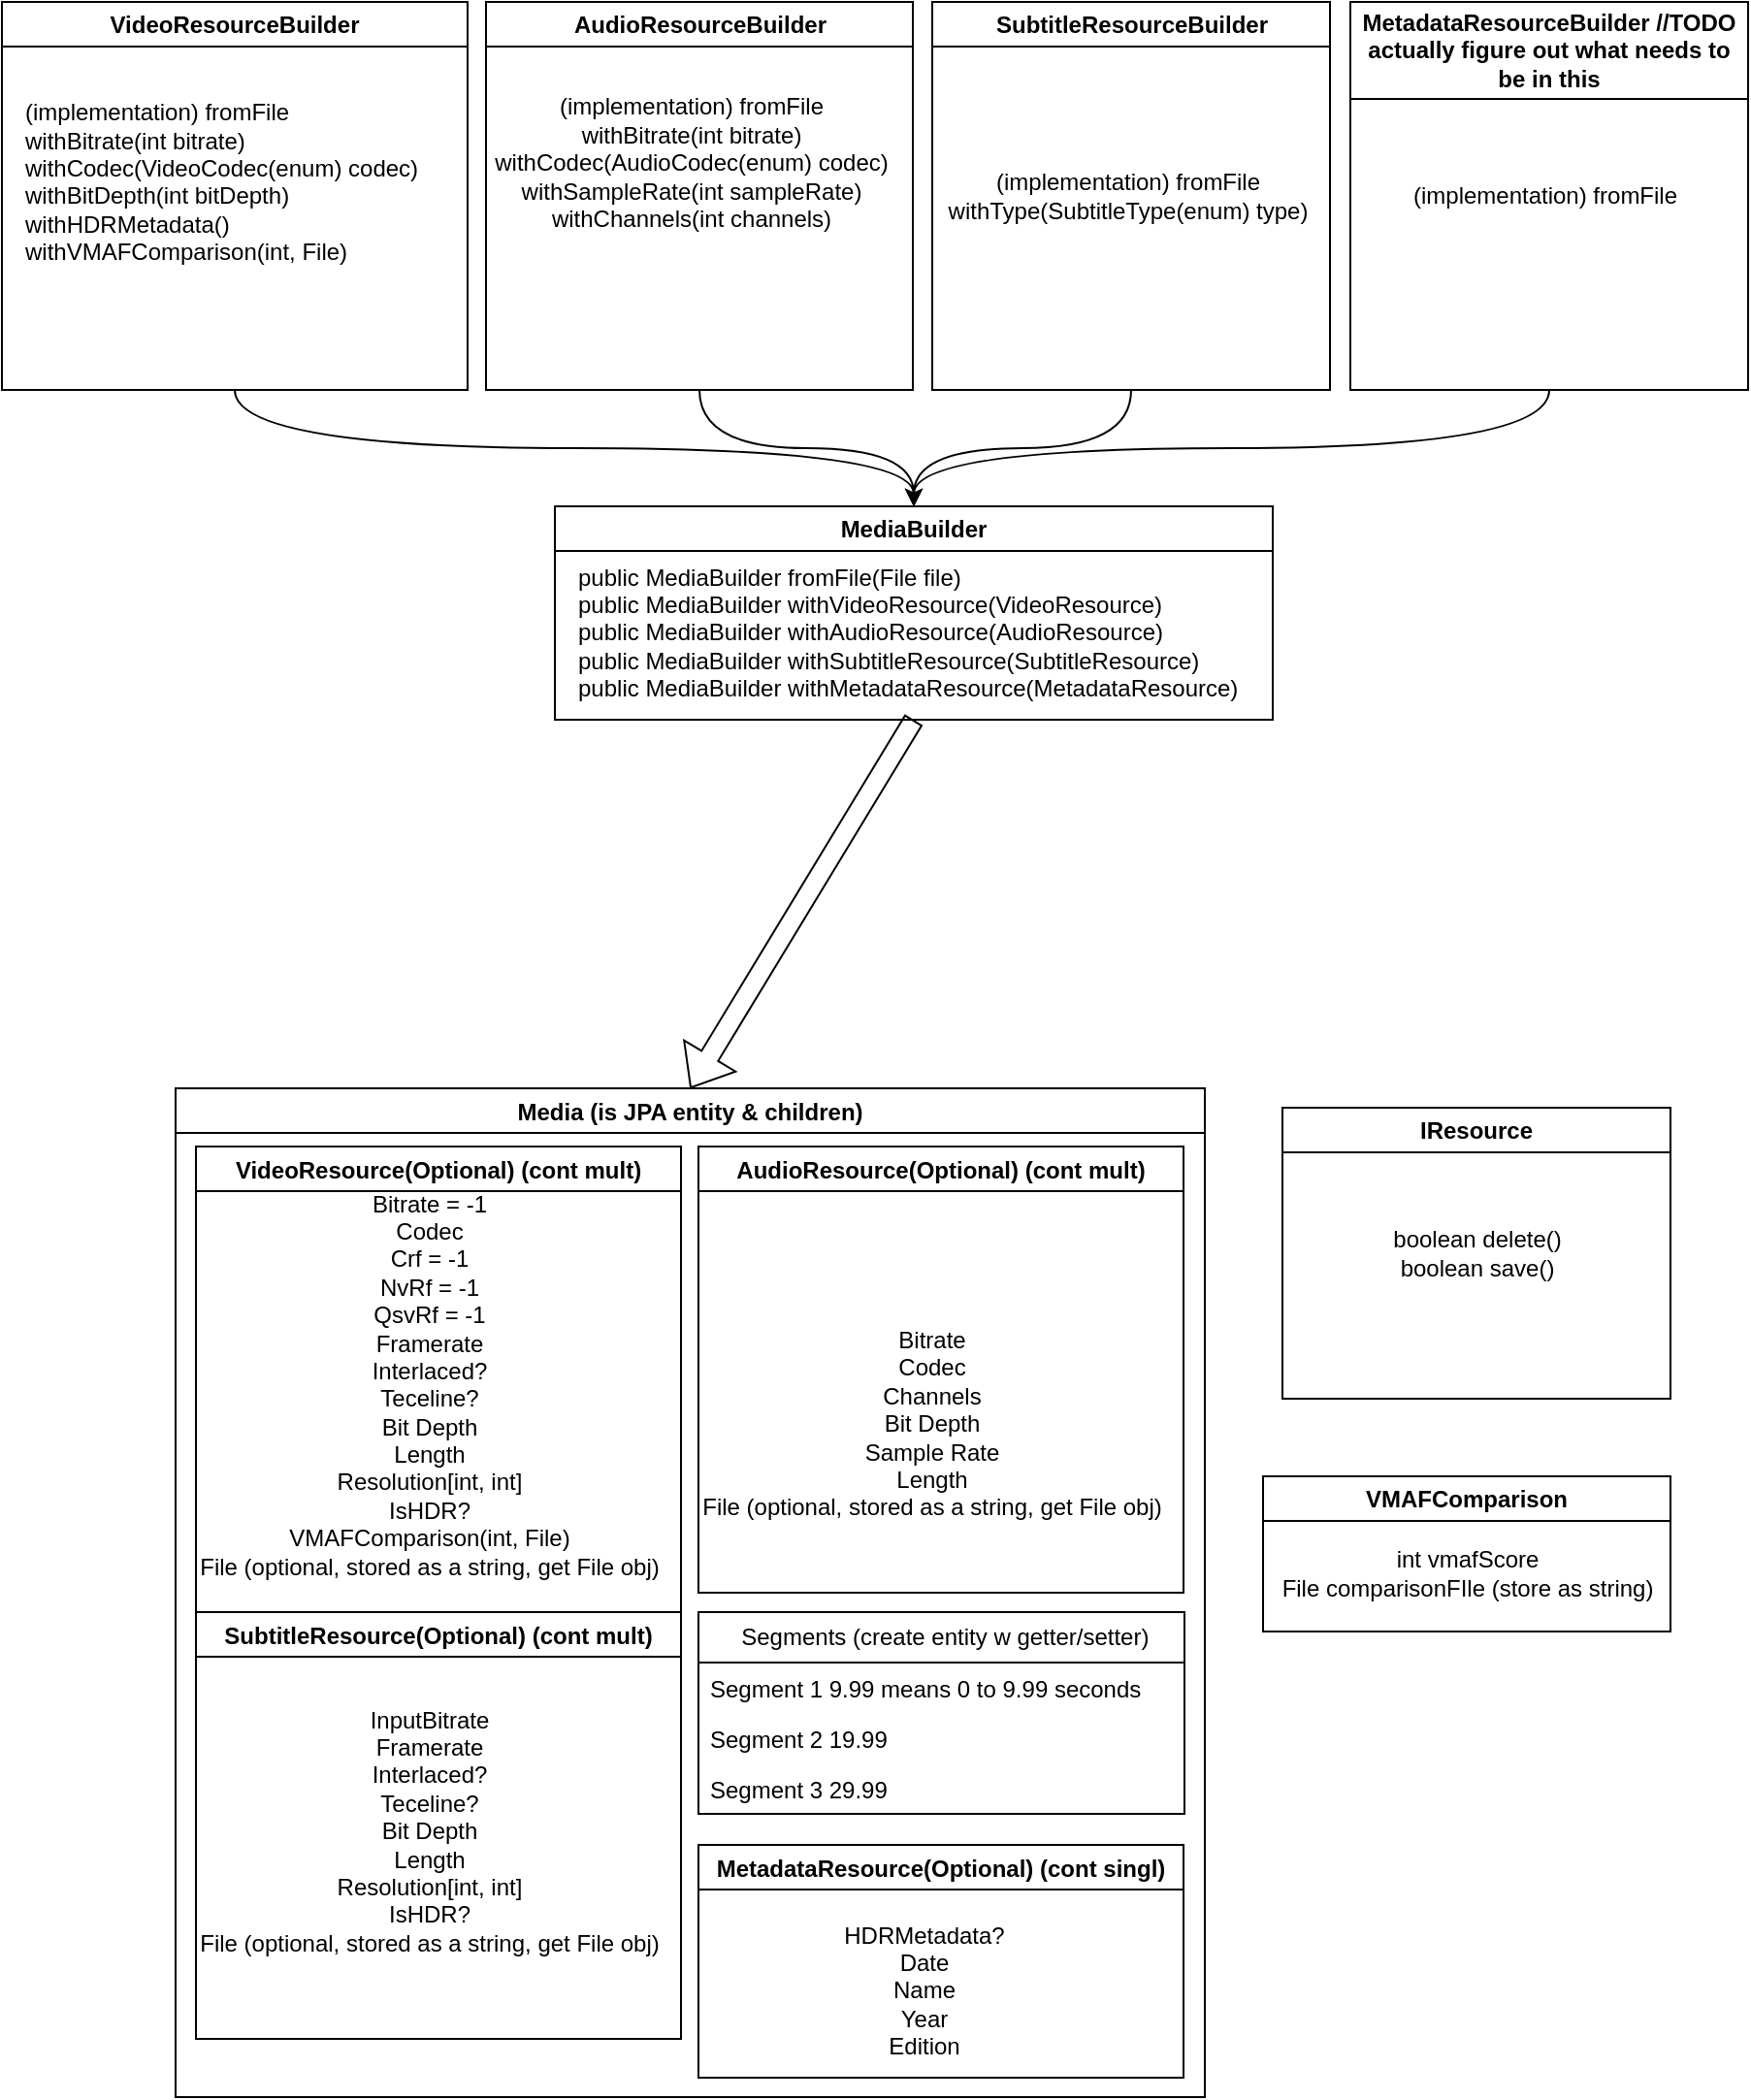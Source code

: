 <mxfile version="21.7.2" type="github">
  <diagram name="Page-1" id="f0DqxVU4n79ps42XZA6x">
    <mxGraphModel dx="2556" dy="1096" grid="1" gridSize="10" guides="1" tooltips="1" connect="1" arrows="1" fold="1" page="1" pageScale="1" pageWidth="850" pageHeight="1100" math="0" shadow="0">
      <root>
        <mxCell id="0" />
        <mxCell id="1" parent="0" />
        <mxCell id="iICr8pPdVY2_rQM_-BbZ-1" value="Media (is JPA entity &amp; children)" style="swimlane;perimeterSpacing=0;rounded=0;" parent="1" vertex="1">
          <mxGeometry x="39.5" y="560" width="530.5" height="520" as="geometry" />
        </mxCell>
        <mxCell id="iICr8pPdVY2_rQM_-BbZ-6" value="VideoResource(Optional) (cont mult)" style="swimlane;" parent="iICr8pPdVY2_rQM_-BbZ-1" vertex="1">
          <mxGeometry x="10.5" y="30" width="250" height="245" as="geometry" />
        </mxCell>
        <mxCell id="iICr8pPdVY2_rQM_-BbZ-7" value="&lt;div&gt;Bitrate = -1&lt;br&gt;&lt;/div&gt;&lt;div&gt;Codec&lt;/div&gt;&lt;div&gt;Crf = -1&lt;/div&gt;&lt;div&gt;NvRf = -1&lt;/div&gt;&lt;div&gt;QsvRf = -1&lt;br&gt;&lt;/div&gt;&lt;div&gt;Framerate&lt;/div&gt;&lt;div&gt;Interlaced?&lt;/div&gt;&lt;div&gt;Teceline?&lt;/div&gt;&lt;div&gt;Bit Depth&lt;/div&gt;&lt;div&gt;Length&lt;/div&gt;&lt;div&gt;Resolution[int, int]&lt;/div&gt;&lt;div&gt;IsHDR?&lt;/div&gt;&lt;div&gt;VMAFComparison(int, File)&lt;br&gt;&lt;/div&gt;&lt;div&gt;File (optional, stored as a string, get File obj)&lt;br&gt;&lt;/div&gt;&lt;div&gt;&lt;br&gt;&lt;/div&gt;" style="text;html=1;align=center;verticalAlign=middle;resizable=0;points=[];autosize=1;strokeColor=none;fillColor=none;" parent="iICr8pPdVY2_rQM_-BbZ-6" vertex="1">
          <mxGeometry x="-10" y="15" width="260" height="230" as="geometry" />
        </mxCell>
        <mxCell id="iICr8pPdVY2_rQM_-BbZ-9" value="AudioResource(Optional) (cont mult)" style="swimlane;" parent="iICr8pPdVY2_rQM_-BbZ-1" vertex="1">
          <mxGeometry x="269.5" y="30" width="250" height="230" as="geometry" />
        </mxCell>
        <mxCell id="iICr8pPdVY2_rQM_-BbZ-10" value="&lt;div&gt;Bitrate&lt;/div&gt;&lt;div&gt;Codec&lt;br&gt;&lt;/div&gt;&lt;div&gt;Channels&lt;br&gt;&lt;/div&gt;&lt;div&gt;Bit Depth&lt;/div&gt;&lt;div&gt;Sample Rate&lt;br&gt;&lt;/div&gt;&lt;div&gt;Length&lt;/div&gt;&lt;div&gt;File (optional, stored as a string, get File obj)&lt;/div&gt;&lt;div&gt;&lt;br&gt;&lt;/div&gt;" style="text;html=1;align=center;verticalAlign=middle;resizable=0;points=[];autosize=1;strokeColor=none;fillColor=none;" parent="iICr8pPdVY2_rQM_-BbZ-9" vertex="1">
          <mxGeometry x="-10" y="85" width="260" height="130" as="geometry" />
        </mxCell>
        <mxCell id="iICr8pPdVY2_rQM_-BbZ-11" value="SubtitleResource(Optional) (cont mult)" style="swimlane;" parent="iICr8pPdVY2_rQM_-BbZ-1" vertex="1">
          <mxGeometry x="10.5" y="270" width="250" height="220" as="geometry" />
        </mxCell>
        <mxCell id="iICr8pPdVY2_rQM_-BbZ-12" value="&lt;div&gt;InputBitrate&lt;/div&gt;&lt;div&gt;Framerate&lt;/div&gt;&lt;div&gt;Interlaced?&lt;/div&gt;&lt;div&gt;Teceline?&lt;/div&gt;&lt;div&gt;Bit Depth&lt;/div&gt;&lt;div&gt;Length&lt;/div&gt;&lt;div&gt;Resolution[int, int]&lt;/div&gt;&lt;div&gt;IsHDR?&lt;/div&gt;&lt;div&gt;File (optional, stored as a string, get File obj)&lt;/div&gt;&lt;div&gt;&lt;br&gt;&lt;/div&gt;" style="text;html=1;align=center;verticalAlign=middle;resizable=0;points=[];autosize=1;strokeColor=none;fillColor=none;" parent="iICr8pPdVY2_rQM_-BbZ-11" vertex="1">
          <mxGeometry x="-10" y="40" width="260" height="160" as="geometry" />
        </mxCell>
        <mxCell id="iICr8pPdVY2_rQM_-BbZ-13" value="&amp;nbsp;Segments (create entity w getter/setter)" style="swimlane;fontStyle=0;childLayout=stackLayout;horizontal=1;startSize=26;fillColor=none;horizontalStack=0;resizeParent=1;resizeParentMax=0;resizeLast=0;collapsible=1;marginBottom=0;html=1;" parent="iICr8pPdVY2_rQM_-BbZ-1" vertex="1">
          <mxGeometry x="269.5" y="270" width="250.5" height="104" as="geometry" />
        </mxCell>
        <mxCell id="iICr8pPdVY2_rQM_-BbZ-14" value="Segment 1 9.99 means 0 to 9.99 seconds" style="text;strokeColor=none;fillColor=none;align=left;verticalAlign=top;spacingLeft=4;spacingRight=4;overflow=hidden;rotatable=0;points=[[0,0.5],[1,0.5]];portConstraint=eastwest;whiteSpace=wrap;html=1;" parent="iICr8pPdVY2_rQM_-BbZ-13" vertex="1">
          <mxGeometry y="26" width="250.5" height="26" as="geometry" />
        </mxCell>
        <mxCell id="iICr8pPdVY2_rQM_-BbZ-15" value="Segment 2 19.99" style="text;strokeColor=none;fillColor=none;align=left;verticalAlign=top;spacingLeft=4;spacingRight=4;overflow=hidden;rotatable=0;points=[[0,0.5],[1,0.5]];portConstraint=eastwest;whiteSpace=wrap;html=1;" parent="iICr8pPdVY2_rQM_-BbZ-13" vertex="1">
          <mxGeometry y="52" width="250.5" height="26" as="geometry" />
        </mxCell>
        <mxCell id="iICr8pPdVY2_rQM_-BbZ-16" value="&lt;div&gt;Segment 3 29.99&lt;/div&gt;" style="text;strokeColor=none;fillColor=none;align=left;verticalAlign=top;spacingLeft=4;spacingRight=4;overflow=hidden;rotatable=0;points=[[0,0.5],[1,0.5]];portConstraint=eastwest;whiteSpace=wrap;html=1;" parent="iICr8pPdVY2_rQM_-BbZ-13" vertex="1">
          <mxGeometry y="78" width="250.5" height="26" as="geometry" />
        </mxCell>
        <mxCell id="SI7whgxdZ4kj7hzidSnB-4" value="MetadataResource(Optional) (cont singl)" style="swimlane;" vertex="1" parent="iICr8pPdVY2_rQM_-BbZ-1">
          <mxGeometry x="269.5" y="390" width="250" height="120" as="geometry" />
        </mxCell>
        <mxCell id="SI7whgxdZ4kj7hzidSnB-5" value="&lt;div&gt;HDRMetadata?&lt;/div&gt;&lt;div&gt;Date&lt;/div&gt;&lt;div&gt;Name&lt;/div&gt;&lt;div&gt;Year&lt;/div&gt;&lt;div&gt;Edition&lt;br&gt;&lt;/div&gt;" style="text;html=1;align=center;verticalAlign=middle;resizable=0;points=[];autosize=1;strokeColor=none;fillColor=none;" vertex="1" parent="SI7whgxdZ4kj7hzidSnB-4">
          <mxGeometry x="61" y="30" width="110" height="90" as="geometry" />
        </mxCell>
        <mxCell id="qK8T354G06c9aEnAW-Ob-2" value="MediaBuilder" style="swimlane;whiteSpace=wrap;html=1;" parent="1" vertex="1">
          <mxGeometry x="235" y="260" width="370" height="110" as="geometry" />
        </mxCell>
        <mxCell id="qK8T354G06c9aEnAW-Ob-16" value="&lt;div&gt;public MediaBuilder fromFile(File file)&lt;/div&gt;&lt;div&gt;public MediaBuilder withVideoResource(VideoResource)&lt;/div&gt;&lt;div&gt;public MediaBuilder withAudioResource(AudioResource)&lt;/div&gt;&lt;div&gt;public MediaBuilder withSubtitleResource(SubtitleResource)&lt;/div&gt;&lt;div&gt;public MediaBuilder withMetadataResource(MetadataResource)&lt;br&gt;&lt;/div&gt;" style="text;html=1;align=left;verticalAlign=middle;resizable=0;points=[];autosize=1;strokeColor=none;fillColor=none;" parent="qK8T354G06c9aEnAW-Ob-2" vertex="1">
          <mxGeometry x="10" y="20" width="360" height="90" as="geometry" />
        </mxCell>
        <mxCell id="qK8T354G06c9aEnAW-Ob-23" style="edgeStyle=orthogonalEdgeStyle;rounded=0;orthogonalLoop=1;jettySize=auto;html=1;exitX=0.5;exitY=1;exitDx=0;exitDy=0;entryX=0.5;entryY=0;entryDx=0;entryDy=0;curved=1;" parent="1" source="qK8T354G06c9aEnAW-Ob-17" target="qK8T354G06c9aEnAW-Ob-2" edge="1">
          <mxGeometry relative="1" as="geometry" />
        </mxCell>
        <mxCell id="qK8T354G06c9aEnAW-Ob-17" value="VideoResourceBuilder" style="swimlane;whiteSpace=wrap;html=1;" parent="1" vertex="1">
          <mxGeometry x="-50" width="240" height="200" as="geometry" />
        </mxCell>
        <mxCell id="qK8T354G06c9aEnAW-Ob-27" value="&lt;div align=&quot;left&quot;&gt;(implementation) fromFile&lt;/div&gt;&lt;div align=&quot;left&quot;&gt;withBitrate(int bitrate)&lt;/div&gt;&lt;div align=&quot;left&quot;&gt;withCodec(VideoCodec(enum) codec)&lt;/div&gt;&lt;div align=&quot;left&quot;&gt;withBitDepth(int bitDepth)&lt;/div&gt;&lt;div align=&quot;left&quot;&gt;withHDRMetadata()&lt;/div&gt;&lt;div align=&quot;left&quot;&gt;withVMAFComparison(int, File)&lt;br&gt;&lt;/div&gt;&lt;div align=&quot;left&quot;&gt;&lt;br&gt;&lt;/div&gt;" style="text;html=1;align=left;verticalAlign=middle;resizable=0;points=[];autosize=1;strokeColor=none;fillColor=none;" parent="qK8T354G06c9aEnAW-Ob-17" vertex="1">
          <mxGeometry x="10" y="45" width="230" height="110" as="geometry" />
        </mxCell>
        <mxCell id="qK8T354G06c9aEnAW-Ob-21" style="edgeStyle=orthogonalEdgeStyle;rounded=0;orthogonalLoop=1;jettySize=auto;html=1;exitX=0.5;exitY=1;exitDx=0;exitDy=0;entryX=0.5;entryY=0;entryDx=0;entryDy=0;curved=1;" parent="1" source="qK8T354G06c9aEnAW-Ob-18" target="qK8T354G06c9aEnAW-Ob-2" edge="1">
          <mxGeometry relative="1" as="geometry" />
        </mxCell>
        <mxCell id="qK8T354G06c9aEnAW-Ob-18" value="AudioResourceBuilder" style="swimlane;whiteSpace=wrap;html=1;" parent="1" vertex="1">
          <mxGeometry x="199.5" width="220" height="200" as="geometry" />
        </mxCell>
        <mxCell id="qK8T354G06c9aEnAW-Ob-28" value="&lt;div&gt;(implementation) fromFile&lt;/div&gt;&lt;div&gt;withBitrate(int bitrate)&lt;/div&gt;&lt;div&gt;withCodec(AudioCodec(enum) codec)&lt;br&gt;&lt;/div&gt;&lt;div&gt;withSampleRate(int sampleRate)&lt;/div&gt;&lt;div&gt;withChannels(int channels)&lt;/div&gt;&lt;div&gt;&lt;br&gt;&lt;/div&gt;" style="text;html=1;align=center;verticalAlign=middle;resizable=0;points=[];autosize=1;strokeColor=none;fillColor=none;" parent="qK8T354G06c9aEnAW-Ob-18" vertex="1">
          <mxGeometry x="-9.5" y="40" width="230" height="100" as="geometry" />
        </mxCell>
        <mxCell id="qK8T354G06c9aEnAW-Ob-22" style="edgeStyle=orthogonalEdgeStyle;rounded=0;orthogonalLoop=1;jettySize=auto;html=1;exitX=0.5;exitY=1;exitDx=0;exitDy=0;entryX=0.5;entryY=0;entryDx=0;entryDy=0;curved=1;" parent="1" source="qK8T354G06c9aEnAW-Ob-19" target="qK8T354G06c9aEnAW-Ob-2" edge="1">
          <mxGeometry relative="1" as="geometry" />
        </mxCell>
        <mxCell id="qK8T354G06c9aEnAW-Ob-19" value="SubtitleResourceBuilder" style="swimlane;whiteSpace=wrap;html=1;" parent="1" vertex="1">
          <mxGeometry x="429.5" width="205" height="200" as="geometry" />
        </mxCell>
        <mxCell id="qK8T354G06c9aEnAW-Ob-29" value="&lt;div&gt;(implementation) fromFile&lt;/div&gt;&lt;div&gt;withType(SubtitleType(enum) type)&lt;/div&gt;" style="text;html=1;align=center;verticalAlign=middle;resizable=0;points=[];autosize=1;strokeColor=none;fillColor=none;" parent="qK8T354G06c9aEnAW-Ob-19" vertex="1">
          <mxGeometry x="-5" y="80" width="210" height="40" as="geometry" />
        </mxCell>
        <mxCell id="qK8T354G06c9aEnAW-Ob-25" value="" style="shape=flexArrow;endArrow=classic;html=1;rounded=0;exitX=0.5;exitY=1;exitDx=0;exitDy=0;entryX=0.5;entryY=0;entryDx=0;entryDy=0;" parent="1" source="qK8T354G06c9aEnAW-Ob-2" target="iICr8pPdVY2_rQM_-BbZ-1" edge="1">
          <mxGeometry width="50" height="50" relative="1" as="geometry">
            <mxPoint x="450" y="570" as="sourcePoint" />
            <mxPoint x="500" y="520" as="targetPoint" />
          </mxGeometry>
        </mxCell>
        <mxCell id="SI7whgxdZ4kj7hzidSnB-3" style="edgeStyle=orthogonalEdgeStyle;rounded=0;orthogonalLoop=1;jettySize=auto;html=1;exitX=0.5;exitY=1;exitDx=0;exitDy=0;entryX=0.5;entryY=0;entryDx=0;entryDy=0;curved=1;" edge="1" parent="1" source="SI7whgxdZ4kj7hzidSnB-1" target="qK8T354G06c9aEnAW-Ob-2">
          <mxGeometry relative="1" as="geometry" />
        </mxCell>
        <mxCell id="SI7whgxdZ4kj7hzidSnB-1" value="&lt;div&gt;MetadataResourceBuilder //TODO&lt;/div&gt;&lt;div&gt;actually figure out what needs to &lt;br&gt;&lt;/div&gt;&lt;div&gt;be in this&lt;/div&gt;" style="swimlane;whiteSpace=wrap;html=1;startSize=50;" vertex="1" parent="1">
          <mxGeometry x="645" width="205" height="200" as="geometry" />
        </mxCell>
        <mxCell id="SI7whgxdZ4kj7hzidSnB-2" value="&lt;div&gt;(implementation) fromFile&lt;/div&gt;" style="text;html=1;align=center;verticalAlign=middle;resizable=0;points=[];autosize=1;strokeColor=none;fillColor=none;" vertex="1" parent="SI7whgxdZ4kj7hzidSnB-1">
          <mxGeometry x="20" y="85" width="160" height="30" as="geometry" />
        </mxCell>
        <mxCell id="SI7whgxdZ4kj7hzidSnB-6" value="IResource" style="swimlane;whiteSpace=wrap;html=1;" vertex="1" parent="1">
          <mxGeometry x="610" y="570" width="200" height="150" as="geometry" />
        </mxCell>
        <mxCell id="SI7whgxdZ4kj7hzidSnB-7" value="&lt;div&gt;boolean delete()&lt;/div&gt;&lt;div&gt;boolean save()&lt;br&gt;&lt;/div&gt;" style="text;html=1;align=center;verticalAlign=middle;resizable=0;points=[];autosize=1;strokeColor=none;fillColor=none;" vertex="1" parent="SI7whgxdZ4kj7hzidSnB-6">
          <mxGeometry x="45" y="55" width="110" height="40" as="geometry" />
        </mxCell>
        <mxCell id="SI7whgxdZ4kj7hzidSnB-8" value="&lt;div&gt;VMAFComparison&lt;/div&gt;" style="swimlane;whiteSpace=wrap;html=1;" vertex="1" parent="1">
          <mxGeometry x="600" y="760" width="210" height="80" as="geometry" />
        </mxCell>
        <mxCell id="SI7whgxdZ4kj7hzidSnB-11" value="&lt;div&gt;int vmafScore&lt;/div&gt;&lt;div&gt;File comparisonFIle (store as string)&lt;br&gt;&lt;/div&gt;" style="text;html=1;align=center;verticalAlign=middle;resizable=0;points=[];autosize=1;strokeColor=none;fillColor=none;" vertex="1" parent="SI7whgxdZ4kj7hzidSnB-8">
          <mxGeometry y="30" width="210" height="40" as="geometry" />
        </mxCell>
      </root>
    </mxGraphModel>
  </diagram>
</mxfile>
